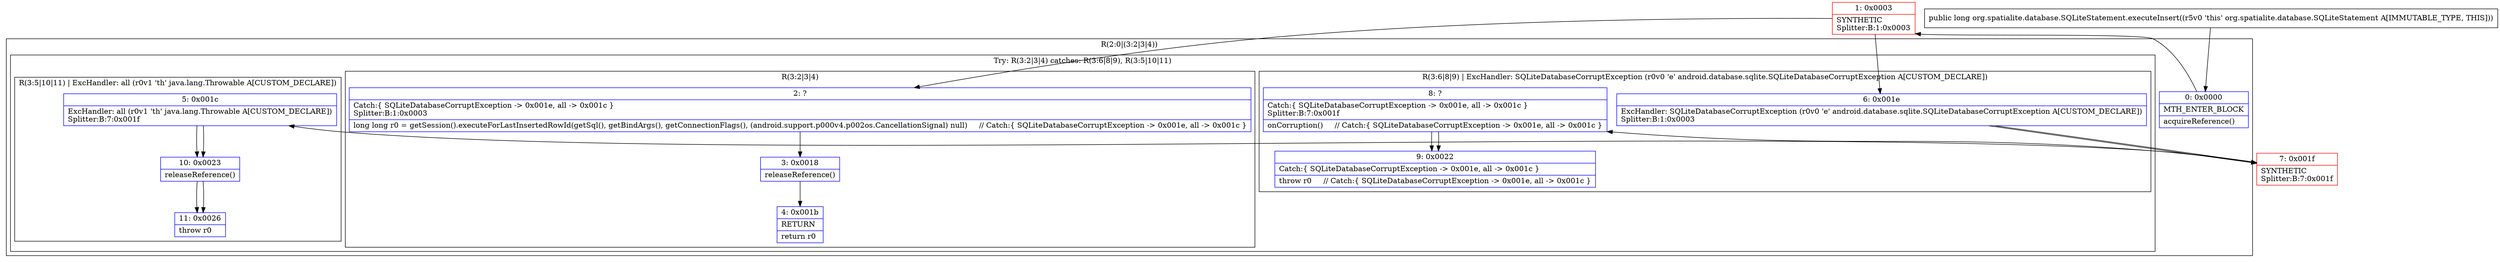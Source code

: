 digraph "CFG fororg.spatialite.database.SQLiteStatement.executeInsert()J" {
subgraph cluster_Region_402772782 {
label = "R(2:0|(3:2|3|4))";
node [shape=record,color=blue];
Node_0 [shape=record,label="{0\:\ 0x0000|MTH_ENTER_BLOCK\l|acquireReference()\l}"];
subgraph cluster_TryCatchRegion_1733734368 {
label = "Try: R(3:2|3|4) catches: R(3:6|8|9), R(3:5|10|11)";
node [shape=record,color=blue];
subgraph cluster_Region_357359133 {
label = "R(3:2|3|4)";
node [shape=record,color=blue];
Node_2 [shape=record,label="{2\:\ ?|Catch:\{ SQLiteDatabaseCorruptException \-\> 0x001e, all \-\> 0x001c \}\lSplitter:B:1:0x0003\l|long long r0 = getSession().executeForLastInsertedRowId(getSql(), getBindArgs(), getConnectionFlags(), (android.support.p000v4.p002os.CancellationSignal) null)     \/\/ Catch:\{ SQLiteDatabaseCorruptException \-\> 0x001e, all \-\> 0x001c \}\l}"];
Node_3 [shape=record,label="{3\:\ 0x0018|releaseReference()\l}"];
Node_4 [shape=record,label="{4\:\ 0x001b|RETURN\l|return r0\l}"];
}
subgraph cluster_Region_1886886435 {
label = "R(3:6|8|9) | ExcHandler: SQLiteDatabaseCorruptException (r0v0 'e' android.database.sqlite.SQLiteDatabaseCorruptException A[CUSTOM_DECLARE])\l";
node [shape=record,color=blue];
Node_6 [shape=record,label="{6\:\ 0x001e|ExcHandler: SQLiteDatabaseCorruptException (r0v0 'e' android.database.sqlite.SQLiteDatabaseCorruptException A[CUSTOM_DECLARE])\lSplitter:B:1:0x0003\l}"];
Node_8 [shape=record,label="{8\:\ ?|Catch:\{ SQLiteDatabaseCorruptException \-\> 0x001e, all \-\> 0x001c \}\lSplitter:B:7:0x001f\l|onCorruption()     \/\/ Catch:\{ SQLiteDatabaseCorruptException \-\> 0x001e, all \-\> 0x001c \}\l}"];
Node_9 [shape=record,label="{9\:\ 0x0022|Catch:\{ SQLiteDatabaseCorruptException \-\> 0x001e, all \-\> 0x001c \}\l|throw r0     \/\/ Catch:\{ SQLiteDatabaseCorruptException \-\> 0x001e, all \-\> 0x001c \}\l}"];
}
subgraph cluster_Region_1204682313 {
label = "R(3:5|10|11) | ExcHandler: all (r0v1 'th' java.lang.Throwable A[CUSTOM_DECLARE])\l";
node [shape=record,color=blue];
Node_5 [shape=record,label="{5\:\ 0x001c|ExcHandler: all (r0v1 'th' java.lang.Throwable A[CUSTOM_DECLARE])\lSplitter:B:7:0x001f\l}"];
Node_10 [shape=record,label="{10\:\ 0x0023|releaseReference()\l}"];
Node_11 [shape=record,label="{11\:\ 0x0026|throw r0\l}"];
}
}
}
subgraph cluster_Region_1886886435 {
label = "R(3:6|8|9) | ExcHandler: SQLiteDatabaseCorruptException (r0v0 'e' android.database.sqlite.SQLiteDatabaseCorruptException A[CUSTOM_DECLARE])\l";
node [shape=record,color=blue];
Node_6 [shape=record,label="{6\:\ 0x001e|ExcHandler: SQLiteDatabaseCorruptException (r0v0 'e' android.database.sqlite.SQLiteDatabaseCorruptException A[CUSTOM_DECLARE])\lSplitter:B:1:0x0003\l}"];
Node_8 [shape=record,label="{8\:\ ?|Catch:\{ SQLiteDatabaseCorruptException \-\> 0x001e, all \-\> 0x001c \}\lSplitter:B:7:0x001f\l|onCorruption()     \/\/ Catch:\{ SQLiteDatabaseCorruptException \-\> 0x001e, all \-\> 0x001c \}\l}"];
Node_9 [shape=record,label="{9\:\ 0x0022|Catch:\{ SQLiteDatabaseCorruptException \-\> 0x001e, all \-\> 0x001c \}\l|throw r0     \/\/ Catch:\{ SQLiteDatabaseCorruptException \-\> 0x001e, all \-\> 0x001c \}\l}"];
}
subgraph cluster_Region_1204682313 {
label = "R(3:5|10|11) | ExcHandler: all (r0v1 'th' java.lang.Throwable A[CUSTOM_DECLARE])\l";
node [shape=record,color=blue];
Node_5 [shape=record,label="{5\:\ 0x001c|ExcHandler: all (r0v1 'th' java.lang.Throwable A[CUSTOM_DECLARE])\lSplitter:B:7:0x001f\l}"];
Node_10 [shape=record,label="{10\:\ 0x0023|releaseReference()\l}"];
Node_11 [shape=record,label="{11\:\ 0x0026|throw r0\l}"];
}
Node_1 [shape=record,color=red,label="{1\:\ 0x0003|SYNTHETIC\lSplitter:B:1:0x0003\l}"];
Node_7 [shape=record,color=red,label="{7\:\ 0x001f|SYNTHETIC\lSplitter:B:7:0x001f\l}"];
MethodNode[shape=record,label="{public long org.spatialite.database.SQLiteStatement.executeInsert((r5v0 'this' org.spatialite.database.SQLiteStatement A[IMMUTABLE_TYPE, THIS])) }"];
MethodNode -> Node_0;
Node_0 -> Node_1;
Node_2 -> Node_3;
Node_3 -> Node_4;
Node_6 -> Node_7;
Node_8 -> Node_9;
Node_5 -> Node_10;
Node_10 -> Node_11;
Node_6 -> Node_7;
Node_8 -> Node_9;
Node_5 -> Node_10;
Node_10 -> Node_11;
Node_1 -> Node_2;
Node_1 -> Node_6;
Node_7 -> Node_8;
Node_7 -> Node_5;
}

